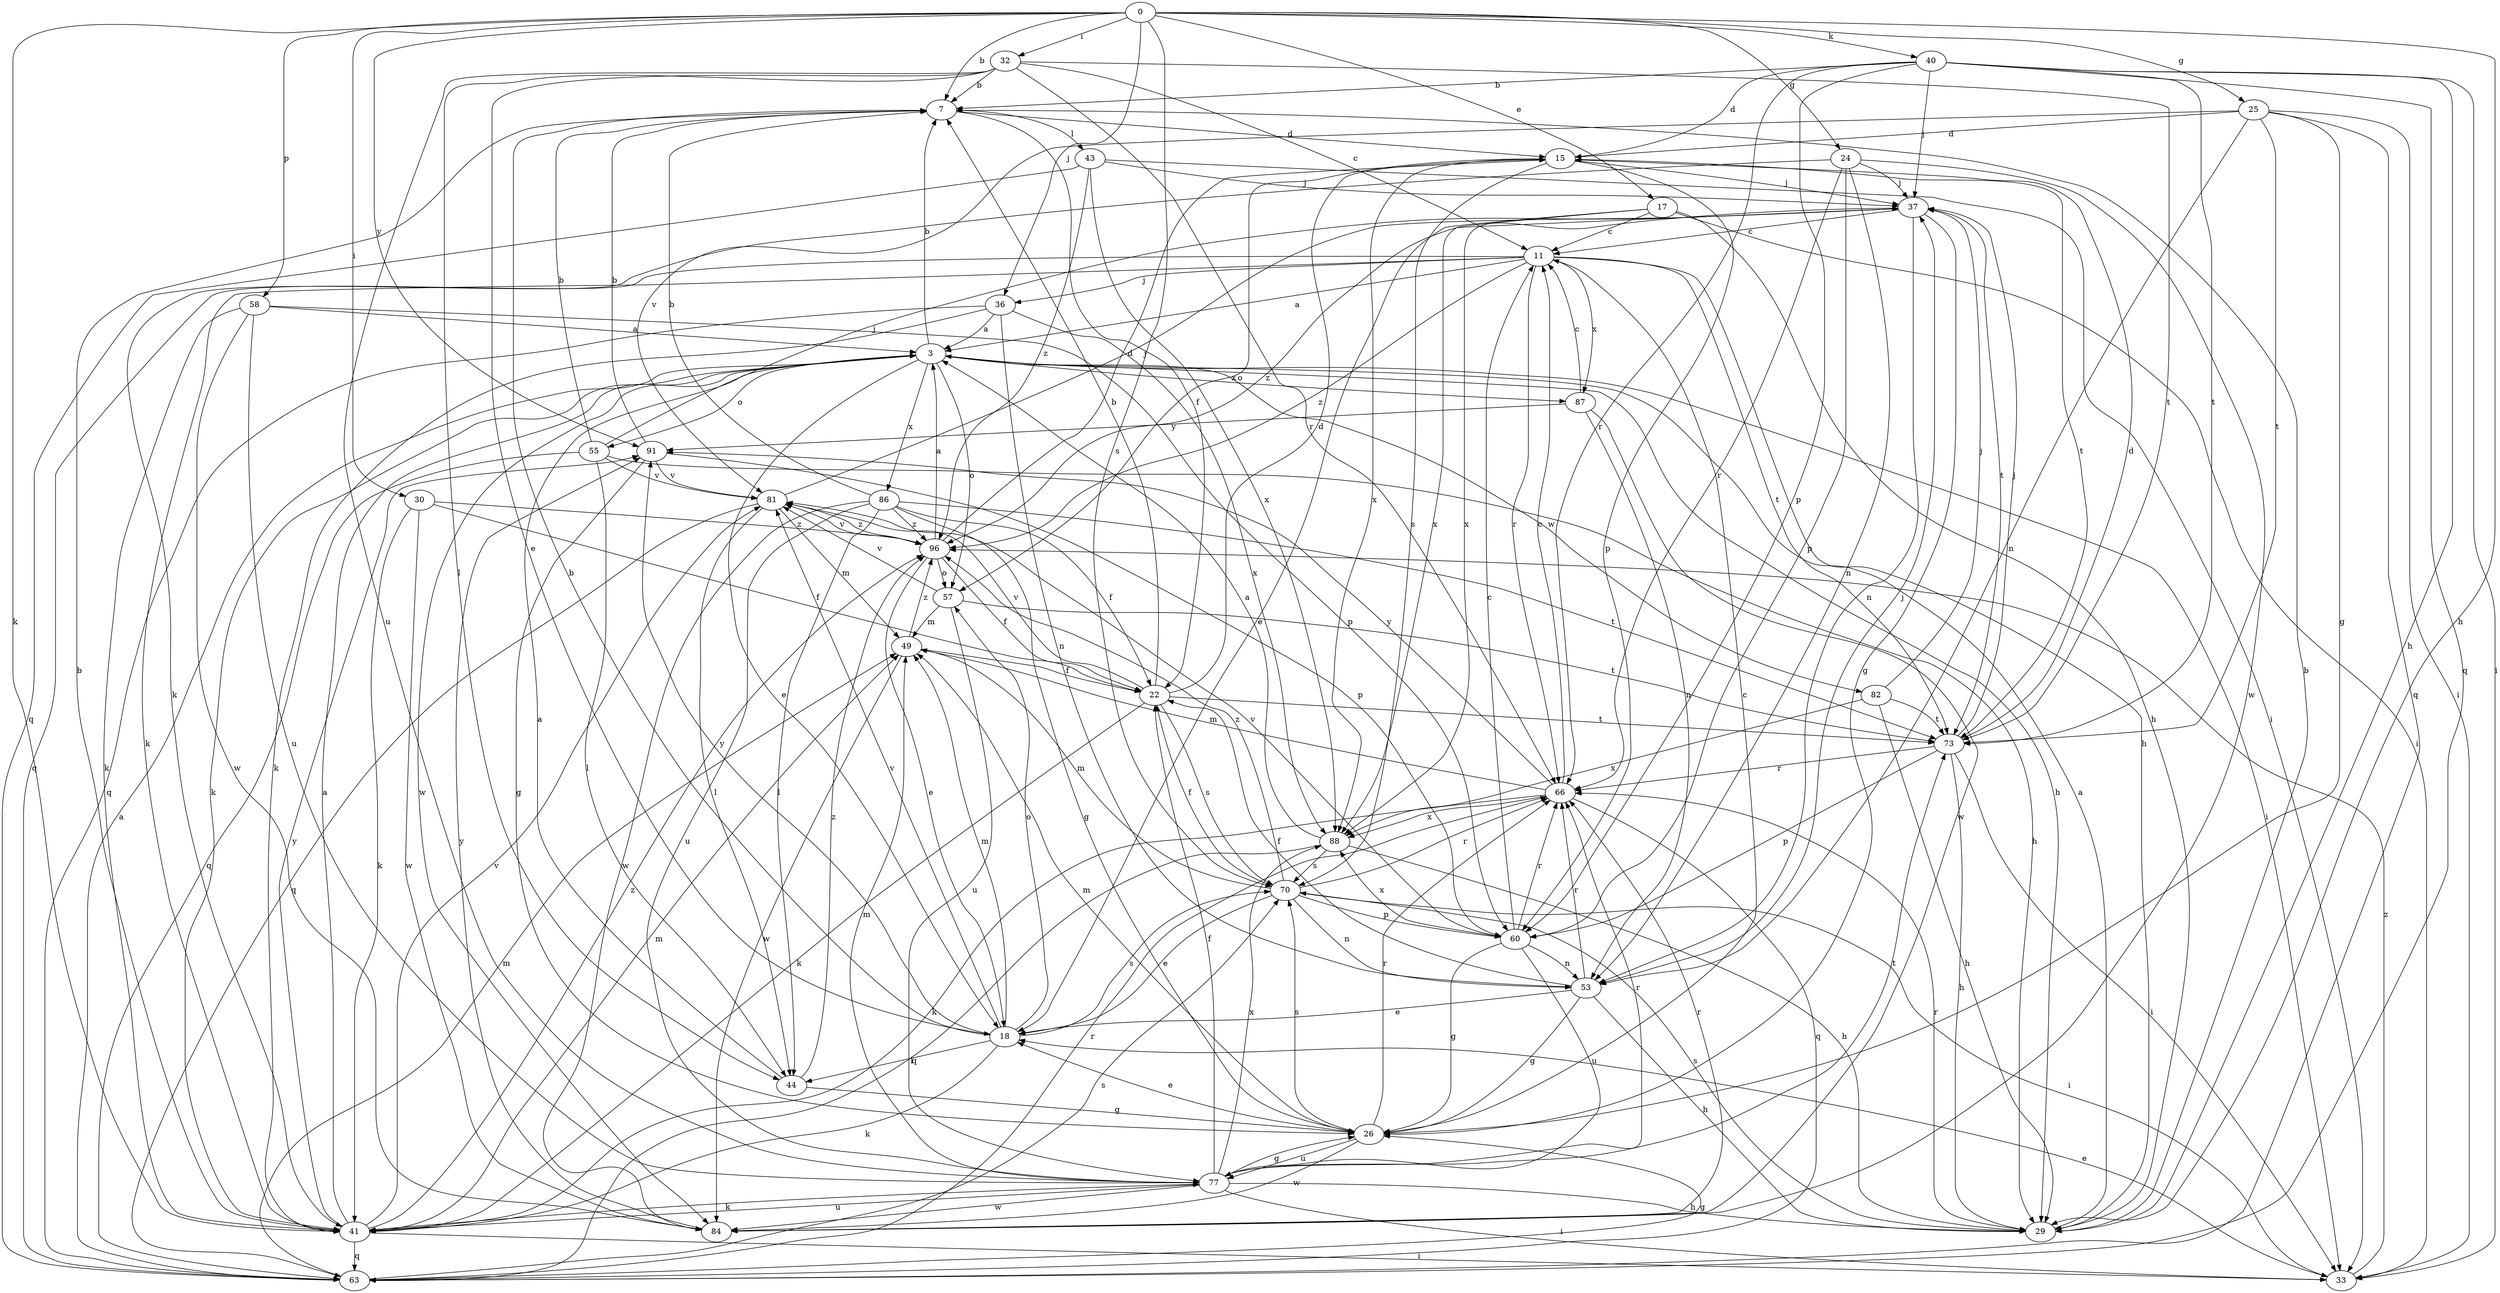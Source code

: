 strict digraph  {
0;
3;
7;
11;
15;
17;
18;
22;
24;
25;
26;
29;
30;
32;
33;
36;
37;
40;
41;
43;
44;
49;
53;
55;
57;
58;
60;
63;
66;
70;
73;
77;
81;
82;
84;
86;
87;
88;
91;
96;
0 -> 7  [label=b];
0 -> 17  [label=e];
0 -> 24  [label=g];
0 -> 25  [label=g];
0 -> 29  [label=h];
0 -> 30  [label=i];
0 -> 32  [label=i];
0 -> 36  [label=j];
0 -> 40  [label=k];
0 -> 41  [label=k];
0 -> 58  [label=p];
0 -> 70  [label=s];
0 -> 91  [label=y];
3 -> 7  [label=b];
3 -> 18  [label=e];
3 -> 29  [label=h];
3 -> 33  [label=i];
3 -> 41  [label=k];
3 -> 55  [label=o];
3 -> 57  [label=o];
3 -> 82  [label=w];
3 -> 84  [label=w];
3 -> 86  [label=x];
3 -> 87  [label=x];
7 -> 15  [label=d];
7 -> 22  [label=f];
7 -> 43  [label=l];
11 -> 3  [label=a];
11 -> 29  [label=h];
11 -> 36  [label=j];
11 -> 41  [label=k];
11 -> 63  [label=q];
11 -> 66  [label=r];
11 -> 73  [label=t];
11 -> 87  [label=x];
11 -> 96  [label=z];
15 -> 37  [label=j];
15 -> 57  [label=o];
15 -> 60  [label=p];
15 -> 70  [label=s];
15 -> 73  [label=t];
15 -> 88  [label=x];
17 -> 11  [label=c];
17 -> 18  [label=e];
17 -> 29  [label=h];
17 -> 33  [label=i];
17 -> 88  [label=x];
18 -> 7  [label=b];
18 -> 41  [label=k];
18 -> 44  [label=l];
18 -> 49  [label=m];
18 -> 57  [label=o];
18 -> 70  [label=s];
18 -> 81  [label=v];
18 -> 91  [label=y];
22 -> 7  [label=b];
22 -> 15  [label=d];
22 -> 41  [label=k];
22 -> 70  [label=s];
22 -> 73  [label=t];
22 -> 81  [label=v];
24 -> 37  [label=j];
24 -> 41  [label=k];
24 -> 53  [label=n];
24 -> 60  [label=p];
24 -> 66  [label=r];
24 -> 84  [label=w];
25 -> 15  [label=d];
25 -> 26  [label=g];
25 -> 33  [label=i];
25 -> 53  [label=n];
25 -> 63  [label=q];
25 -> 73  [label=t];
25 -> 81  [label=v];
26 -> 11  [label=c];
26 -> 18  [label=e];
26 -> 49  [label=m];
26 -> 66  [label=r];
26 -> 70  [label=s];
26 -> 77  [label=u];
26 -> 84  [label=w];
29 -> 3  [label=a];
29 -> 7  [label=b];
29 -> 66  [label=r];
29 -> 70  [label=s];
30 -> 22  [label=f];
30 -> 41  [label=k];
30 -> 84  [label=w];
30 -> 96  [label=z];
32 -> 7  [label=b];
32 -> 11  [label=c];
32 -> 18  [label=e];
32 -> 44  [label=l];
32 -> 66  [label=r];
32 -> 73  [label=t];
32 -> 77  [label=u];
33 -> 18  [label=e];
33 -> 96  [label=z];
36 -> 3  [label=a];
36 -> 41  [label=k];
36 -> 53  [label=n];
36 -> 63  [label=q];
36 -> 88  [label=x];
37 -> 11  [label=c];
37 -> 26  [label=g];
37 -> 53  [label=n];
37 -> 73  [label=t];
37 -> 88  [label=x];
37 -> 96  [label=z];
40 -> 7  [label=b];
40 -> 15  [label=d];
40 -> 29  [label=h];
40 -> 33  [label=i];
40 -> 37  [label=j];
40 -> 60  [label=p];
40 -> 63  [label=q];
40 -> 66  [label=r];
40 -> 73  [label=t];
41 -> 3  [label=a];
41 -> 7  [label=b];
41 -> 33  [label=i];
41 -> 49  [label=m];
41 -> 63  [label=q];
41 -> 77  [label=u];
41 -> 81  [label=v];
41 -> 91  [label=y];
41 -> 96  [label=z];
43 -> 33  [label=i];
43 -> 37  [label=j];
43 -> 63  [label=q];
43 -> 88  [label=x];
43 -> 96  [label=z];
44 -> 3  [label=a];
44 -> 26  [label=g];
44 -> 96  [label=z];
49 -> 22  [label=f];
49 -> 84  [label=w];
49 -> 96  [label=z];
53 -> 18  [label=e];
53 -> 22  [label=f];
53 -> 26  [label=g];
53 -> 29  [label=h];
53 -> 37  [label=j];
53 -> 66  [label=r];
55 -> 7  [label=b];
55 -> 29  [label=h];
55 -> 37  [label=j];
55 -> 44  [label=l];
55 -> 63  [label=q];
55 -> 81  [label=v];
57 -> 49  [label=m];
57 -> 73  [label=t];
57 -> 77  [label=u];
57 -> 81  [label=v];
58 -> 3  [label=a];
58 -> 41  [label=k];
58 -> 60  [label=p];
58 -> 77  [label=u];
58 -> 84  [label=w];
60 -> 11  [label=c];
60 -> 26  [label=g];
60 -> 53  [label=n];
60 -> 66  [label=r];
60 -> 77  [label=u];
60 -> 81  [label=v];
60 -> 88  [label=x];
63 -> 3  [label=a];
63 -> 26  [label=g];
63 -> 49  [label=m];
63 -> 66  [label=r];
63 -> 70  [label=s];
66 -> 11  [label=c];
66 -> 41  [label=k];
66 -> 49  [label=m];
66 -> 63  [label=q];
66 -> 88  [label=x];
66 -> 91  [label=y];
70 -> 18  [label=e];
70 -> 22  [label=f];
70 -> 33  [label=i];
70 -> 49  [label=m];
70 -> 53  [label=n];
70 -> 60  [label=p];
70 -> 66  [label=r];
70 -> 96  [label=z];
73 -> 15  [label=d];
73 -> 29  [label=h];
73 -> 33  [label=i];
73 -> 37  [label=j];
73 -> 60  [label=p];
73 -> 66  [label=r];
77 -> 22  [label=f];
77 -> 26  [label=g];
77 -> 29  [label=h];
77 -> 33  [label=i];
77 -> 41  [label=k];
77 -> 49  [label=m];
77 -> 66  [label=r];
77 -> 73  [label=t];
77 -> 84  [label=w];
77 -> 88  [label=x];
81 -> 37  [label=j];
81 -> 44  [label=l];
81 -> 49  [label=m];
81 -> 63  [label=q];
81 -> 96  [label=z];
82 -> 29  [label=h];
82 -> 37  [label=j];
82 -> 73  [label=t];
82 -> 88  [label=x];
84 -> 66  [label=r];
84 -> 91  [label=y];
86 -> 7  [label=b];
86 -> 22  [label=f];
86 -> 26  [label=g];
86 -> 44  [label=l];
86 -> 73  [label=t];
86 -> 77  [label=u];
86 -> 84  [label=w];
86 -> 96  [label=z];
87 -> 11  [label=c];
87 -> 53  [label=n];
87 -> 84  [label=w];
87 -> 91  [label=y];
88 -> 3  [label=a];
88 -> 29  [label=h];
88 -> 63  [label=q];
88 -> 70  [label=s];
91 -> 7  [label=b];
91 -> 26  [label=g];
91 -> 60  [label=p];
91 -> 81  [label=v];
96 -> 3  [label=a];
96 -> 15  [label=d];
96 -> 18  [label=e];
96 -> 22  [label=f];
96 -> 57  [label=o];
96 -> 81  [label=v];
}
